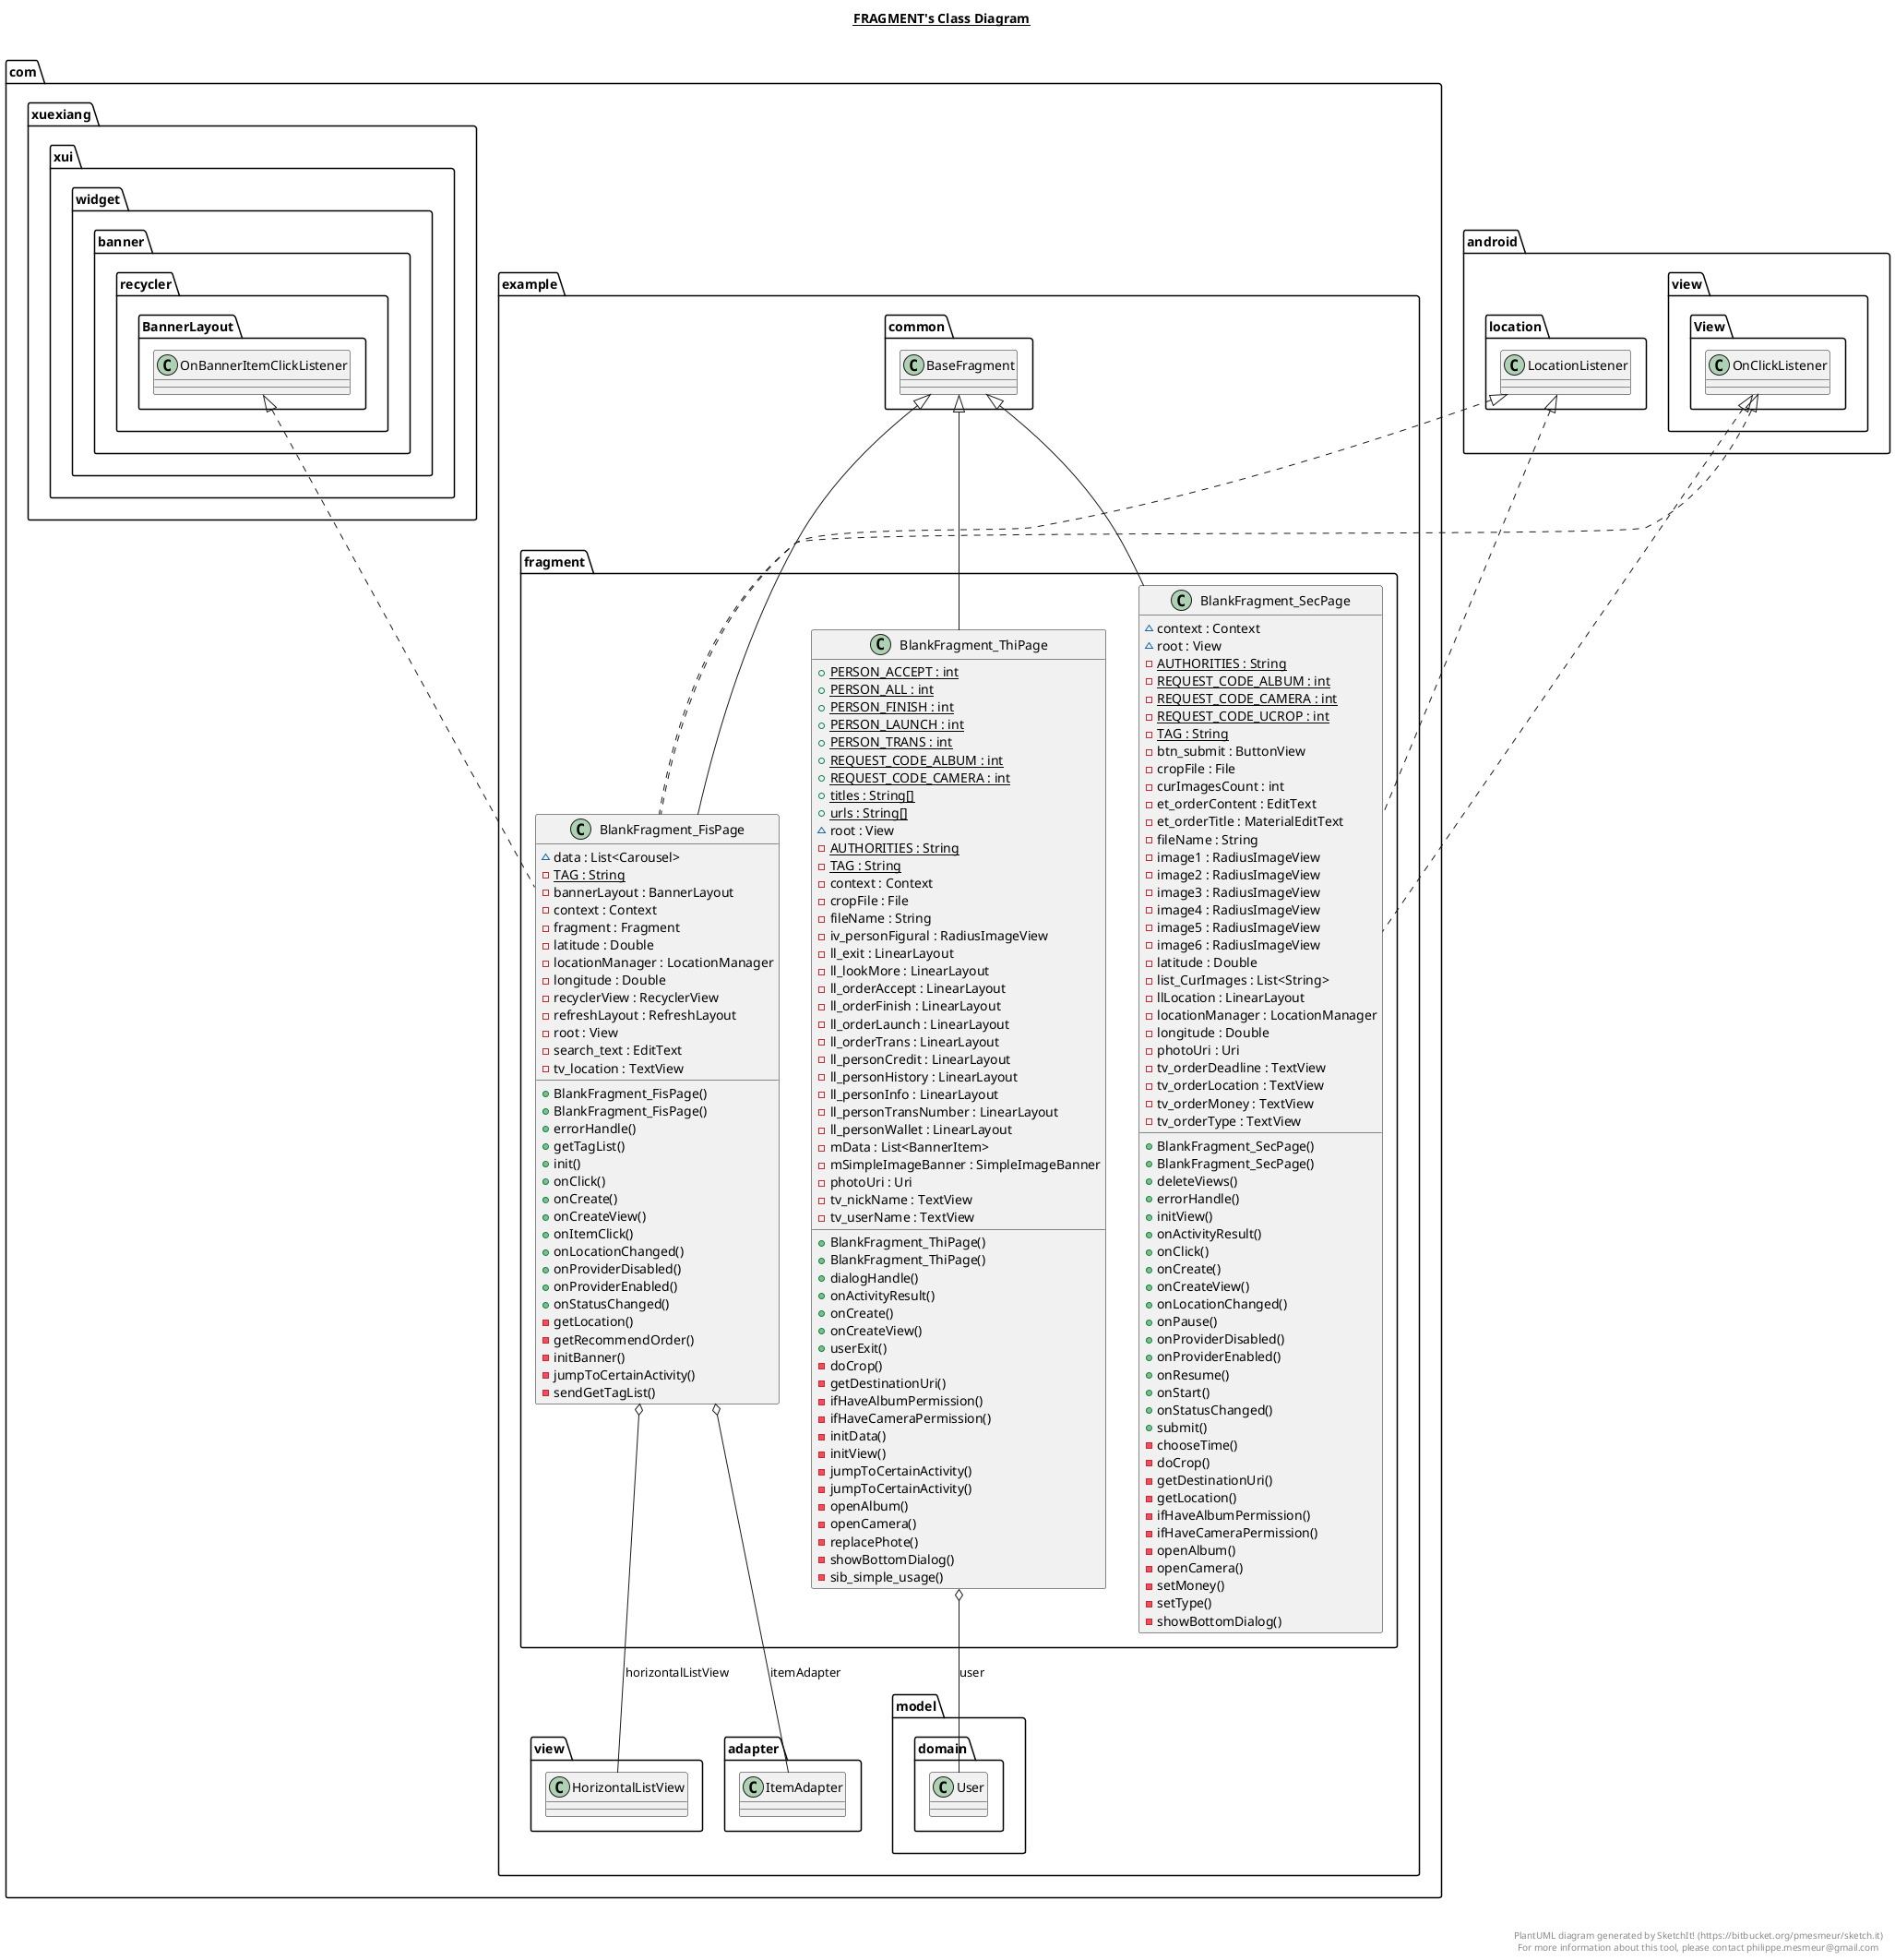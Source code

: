 @startuml

title __FRAGMENT's Class Diagram__\n

  namespace com.example {
    namespace fragment {
      class com.example.fragment.BlankFragment_FisPage {
          ~ data : List<Carousel>
          {static} - TAG : String
          - bannerLayout : BannerLayout
          - context : Context
          - fragment : Fragment
          - latitude : Double
          - locationManager : LocationManager
          - longitude : Double
          - recyclerView : RecyclerView
          - refreshLayout : RefreshLayout
          - root : View
          - search_text : EditText
          - tv_location : TextView
          + BlankFragment_FisPage()
          + BlankFragment_FisPage()
          + errorHandle()
          + getTagList()
          + init()
          + onClick()
          + onCreate()
          + onCreateView()
          + onItemClick()
          + onLocationChanged()
          + onProviderDisabled()
          + onProviderEnabled()
          + onStatusChanged()
          - getLocation()
          - getRecommendOrder()
          - initBanner()
          - jumpToCertainActivity()
          - sendGetTagList()
      }
    }
  }
  

  namespace com.example {
    namespace fragment {
      class com.example.fragment.BlankFragment_SecPage {
          ~ context : Context
          ~ root : View
          {static} - AUTHORITIES : String
          {static} - REQUEST_CODE_ALBUM : int
          {static} - REQUEST_CODE_CAMERA : int
          {static} - REQUEST_CODE_UCROP : int
          {static} - TAG : String
          - btn_submit : ButtonView
          - cropFile : File
          - curImagesCount : int
          - et_orderContent : EditText
          - et_orderTitle : MaterialEditText
          - fileName : String
          - image1 : RadiusImageView
          - image2 : RadiusImageView
          - image3 : RadiusImageView
          - image4 : RadiusImageView
          - image5 : RadiusImageView
          - image6 : RadiusImageView
          - latitude : Double
          - list_CurImages : List<String>
          - llLocation : LinearLayout
          - locationManager : LocationManager
          - longitude : Double
          - photoUri : Uri
          - tv_orderDeadline : TextView
          - tv_orderLocation : TextView
          - tv_orderMoney : TextView
          - tv_orderType : TextView
          + BlankFragment_SecPage()
          + BlankFragment_SecPage()
          + deleteViews()
          + errorHandle()
          + initView()
          + onActivityResult()
          + onClick()
          + onCreate()
          + onCreateView()
          + onLocationChanged()
          + onPause()
          + onProviderDisabled()
          + onProviderEnabled()
          + onResume()
          + onStart()
          + onStatusChanged()
          + submit()
          - chooseTime()
          - doCrop()
          - getDestinationUri()
          - getLocation()
          - ifHaveAlbumPermission()
          - ifHaveCameraPermission()
          - openAlbum()
          - openCamera()
          - setMoney()
          - setType()
          - showBottomDialog()
      }
    }
  }
  

  namespace com.example {
    namespace fragment {
      class com.example.fragment.BlankFragment_ThiPage {
          {static} + PERSON_ACCEPT : int
          {static} + PERSON_ALL : int
          {static} + PERSON_FINISH : int
          {static} + PERSON_LAUNCH : int
          {static} + PERSON_TRANS : int
          {static} + REQUEST_CODE_ALBUM : int
          {static} + REQUEST_CODE_CAMERA : int
          {static} + titles : String[]
          {static} + urls : String[]
          ~ root : View
          {static} - AUTHORITIES : String
          {static} - TAG : String
          - context : Context
          - cropFile : File
          - fileName : String
          - iv_personFigural : RadiusImageView
          - ll_exit : LinearLayout
          - ll_lookMore : LinearLayout
          - ll_orderAccept : LinearLayout
          - ll_orderFinish : LinearLayout
          - ll_orderLaunch : LinearLayout
          - ll_orderTrans : LinearLayout
          - ll_personCredit : LinearLayout
          - ll_personHistory : LinearLayout
          - ll_personInfo : LinearLayout
          - ll_personTransNumber : LinearLayout
          - ll_personWallet : LinearLayout
          - mData : List<BannerItem>
          - mSimpleImageBanner : SimpleImageBanner
          - photoUri : Uri
          - tv_nickName : TextView
          - tv_userName : TextView
          + BlankFragment_ThiPage()
          + BlankFragment_ThiPage()
          + dialogHandle()
          + onActivityResult()
          + onCreate()
          + onCreateView()
          + userExit()
          - doCrop()
          - getDestinationUri()
          - ifHaveAlbumPermission()
          - ifHaveCameraPermission()
          - initData()
          - initView()
          - jumpToCertainActivity()
          - jumpToCertainActivity()
          - openAlbum()
          - openCamera()
          - replacePhote()
          - showBottomDialog()
          - sib_simple_usage()
      }
    }
  }
  

  com.example.fragment.BlankFragment_FisPage .up.|> android.location.LocationListener
  com.example.fragment.BlankFragment_FisPage .up.|> android.view.View.OnClickListener
  com.example.fragment.BlankFragment_FisPage .up.|> com.xuexiang.xui.widget.banner.recycler.BannerLayout.OnBannerItemClickListener
  com.example.fragment.BlankFragment_FisPage -up-|> com.example.common.BaseFragment
  com.example.fragment.BlankFragment_FisPage o-- com.example.view.HorizontalListView : horizontalListView
  com.example.fragment.BlankFragment_FisPage o-- com.example.adapter.ItemAdapter : itemAdapter
  com.example.fragment.BlankFragment_SecPage .up.|> android.location.LocationListener
  com.example.fragment.BlankFragment_SecPage .up.|> android.view.View.OnClickListener
  com.example.fragment.BlankFragment_SecPage -up-|> com.example.common.BaseFragment
  com.example.fragment.BlankFragment_ThiPage -up-|> com.example.common.BaseFragment
  com.example.fragment.BlankFragment_ThiPage o-- com.example.model.domain.User : user


right footer


PlantUML diagram generated by SketchIt! (https://bitbucket.org/pmesmeur/sketch.it)
For more information about this tool, please contact philippe.mesmeur@gmail.com
endfooter

@enduml
